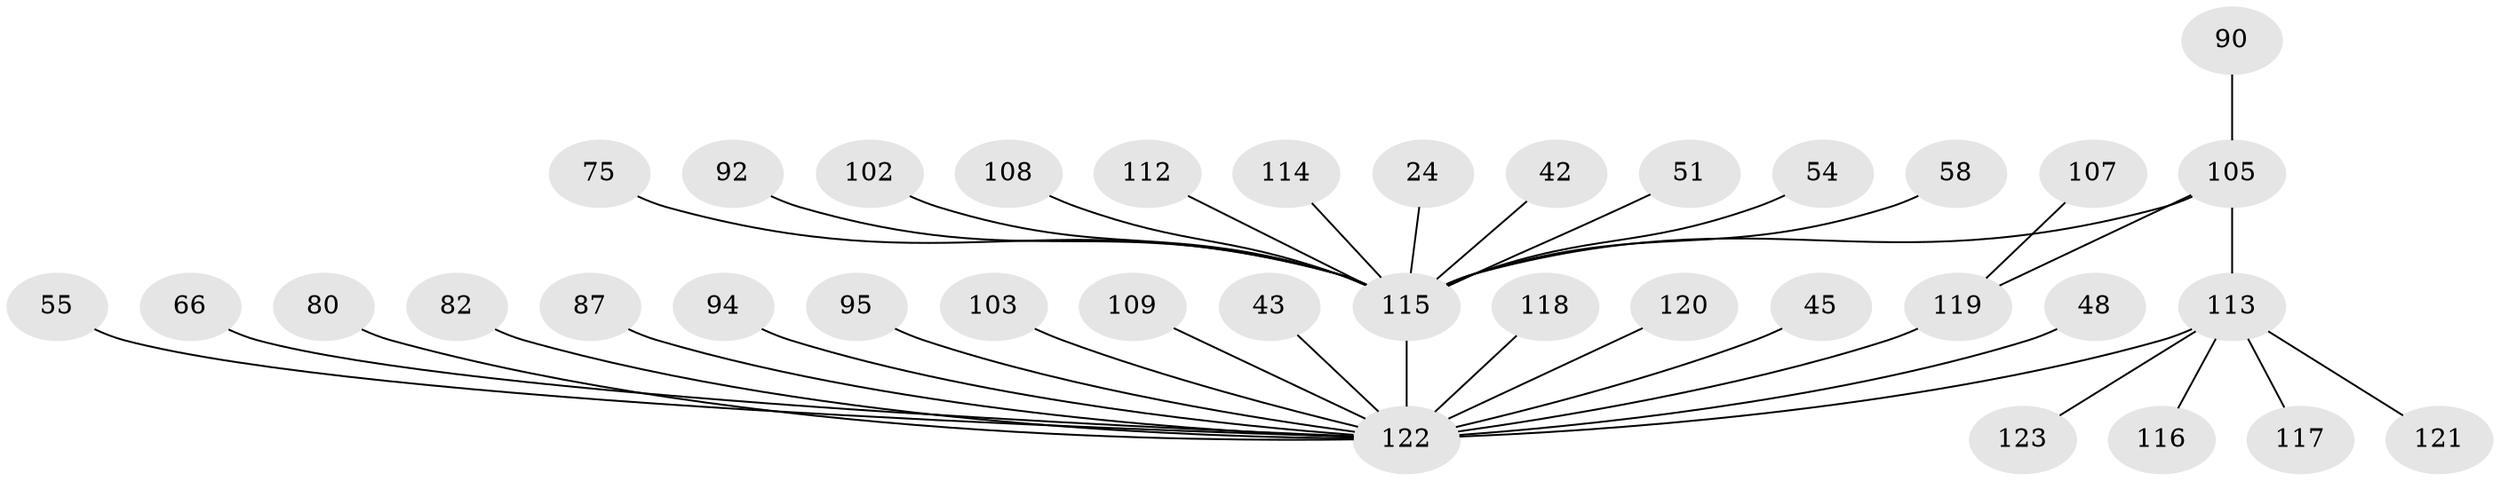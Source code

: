 // original degree distribution, {6: 0.016260162601626018, 27: 0.008130081300813009, 7: 0.016260162601626018, 2: 0.21951219512195122, 4: 0.04065040650406504, 1: 0.5772357723577236, 5: 0.032520325203252036, 14: 0.008130081300813009, 3: 0.04878048780487805, 15: 0.008130081300813009, 9: 0.008130081300813009, 8: 0.016260162601626018}
// Generated by graph-tools (version 1.1) at 2025/50/03/04/25 21:50:21]
// undirected, 36 vertices, 37 edges
graph export_dot {
graph [start="1"]
  node [color=gray90,style=filled];
  24;
  42;
  43;
  45;
  48;
  51;
  54;
  55;
  58;
  66;
  75 [super="+72"];
  80;
  82 [super="+68"];
  87 [super="+79"];
  90;
  92;
  94;
  95 [super="+74"];
  102 [super="+40+62"];
  103;
  105 [super="+69+78+83+89"];
  107;
  108 [super="+98"];
  109;
  112;
  113 [super="+19+30+37+100+22+53+59+61+76+84+86+110+111"];
  114;
  115 [super="+73+33+7+12+46+47+77+97+99+50"];
  116;
  117;
  118;
  119 [super="+81+88+93+104"];
  120 [super="+26"];
  121 [super="+106"];
  122 [super="+101+70+2+8+18+28+32+35+38"];
  123;
  24 -- 115;
  42 -- 115;
  43 -- 122;
  45 -- 122;
  48 -- 122;
  51 -- 115;
  54 -- 115;
  55 -- 122;
  58 -- 115;
  66 -- 122;
  75 -- 115 [weight=2];
  80 -- 122;
  82 -- 122;
  87 -- 122;
  90 -- 105;
  92 -- 115;
  94 -- 122;
  95 -- 122;
  102 -- 115 [weight=2];
  103 -- 122;
  105 -- 113 [weight=2];
  105 -- 115 [weight=3];
  105 -- 119;
  107 -- 119;
  108 -- 115 [weight=2];
  109 -- 122;
  112 -- 115;
  113 -- 117;
  113 -- 123;
  113 -- 116;
  113 -- 122 [weight=4];
  113 -- 121;
  114 -- 115;
  115 -- 122 [weight=6];
  118 -- 122;
  119 -- 122 [weight=3];
  120 -- 122;
}
